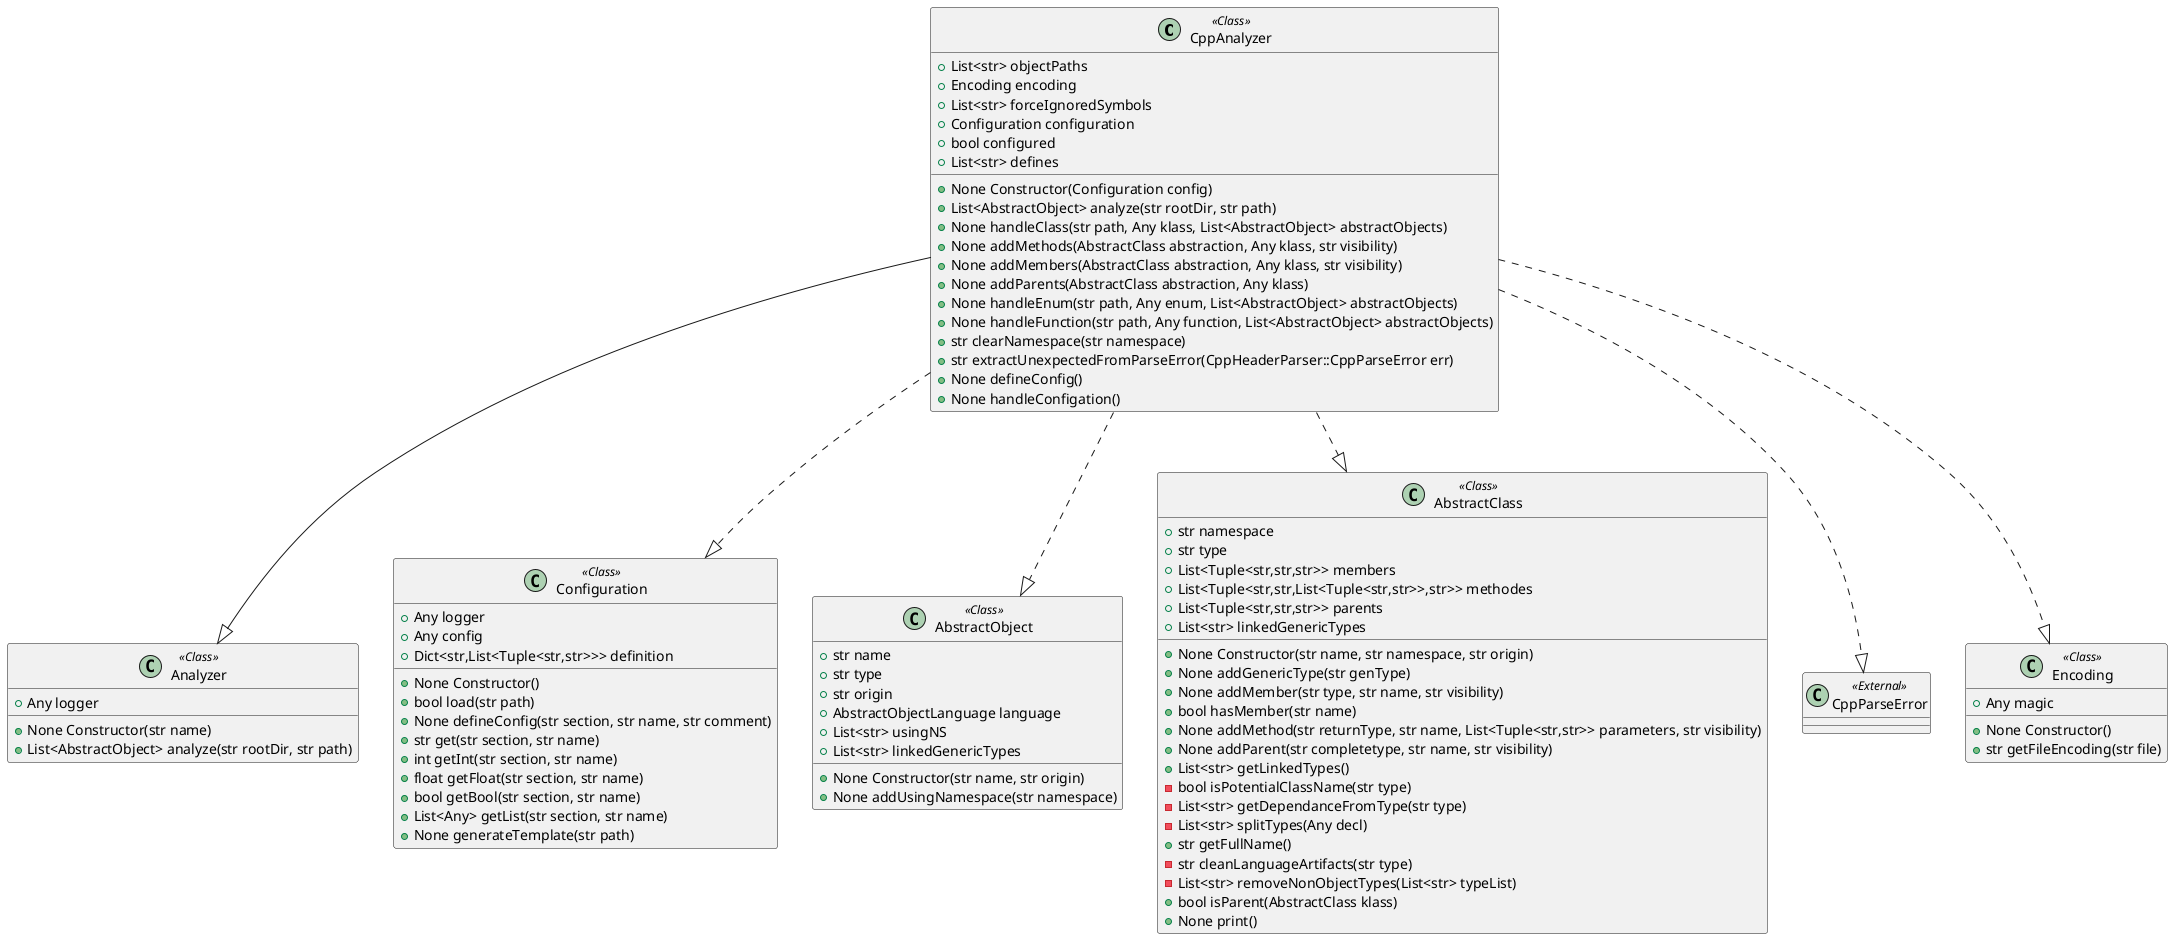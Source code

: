 @startuml
class CppAnalyzer <<Class>>
{
+ List<str> objectPaths
+ Encoding encoding
+ List<str> forceIgnoredSymbols
+ Configuration configuration
+ bool configured
+ List<str> defines
+None Constructor(Configuration config)
+List<AbstractObject> analyze(str rootDir, str path)
+None handleClass(str path, Any klass, List<AbstractObject> abstractObjects)
+None addMethods(AbstractClass abstraction, Any klass, str visibility)
+None addMembers(AbstractClass abstraction, Any klass, str visibility)
+None addParents(AbstractClass abstraction, Any klass)
+None handleEnum(str path, Any enum, List<AbstractObject> abstractObjects)
+None handleFunction(str path, Any function, List<AbstractObject> abstractObjects)
+str clearNamespace(str namespace)
+str extractUnexpectedFromParseError(CppHeaderParser::CppParseError err)
+None defineConfig()
+None handleConfigation()
}
class Analyzer <<Class>>
{
+ Any logger
+None Constructor(str name)
+List<AbstractObject> analyze(str rootDir, str path)
}
class Configuration <<Class>>
{
+ Any logger
+ Any config
+ Dict<str,List<Tuple<str,str>>> definition
+None Constructor()
+bool load(str path)
+None defineConfig(str section, str name, str comment)
+str get(str section, str name)
+int getInt(str section, str name)
+float getFloat(str section, str name)
+bool getBool(str section, str name)
+List<Any> getList(str section, str name)
+None generateTemplate(str path)
}
class AbstractObject <<Class>>
{
+ str name
+ str type
+ str origin
+ AbstractObjectLanguage language
+ List<str> usingNS
+ List<str> linkedGenericTypes
+None Constructor(str name, str origin)
+None addUsingNamespace(str namespace)
}
class AbstractClass <<Class>>
{
+ str namespace
+ str type
+ List<Tuple<str,str,str>> members
+ List<Tuple<str,str,List<Tuple<str,str>>,str>> methodes
+ List<Tuple<str,str,str>> parents
+ List<str> linkedGenericTypes
+None Constructor(str name, str namespace, str origin)
+None addGenericType(str genType)
+None addMember(str type, str name, str visibility)
+bool hasMember(str name)
+None addMethod(str returnType, str name, List<Tuple<str,str>> parameters, str visibility)
+None addParent(str completetype, str name, str visibility)
+List<str> getLinkedTypes()
-bool isPotentialClassName(str type)
-List<str> getDependanceFromType(str type)
-List<str> splitTypes(Any decl)
+str getFullName()
-str cleanLanguageArtifacts(str type)
-List<str> removeNonObjectTypes(List<str> typeList)
+bool isParent(AbstractClass klass)
+None print()
}
class CppParseError <<External>>
class Encoding <<Class>>
{
+ Any magic
+None Constructor()
+str getFileEncoding(str file)
}
CppAnalyzer --|> Analyzer
CppAnalyzer ..|> Configuration
CppAnalyzer ..|> AbstractObject
CppAnalyzer ..|> AbstractClass
CppAnalyzer ..|> CppParseError
CppAnalyzer ..|> Encoding
@enduml
